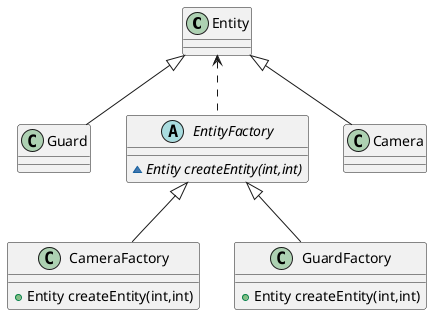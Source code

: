 @startuml
class Entity {

}


class Guard {

}


abstract class EntityFactory {
~ {abstract}Entity createEntity(int,int)
}

class CameraFactory {
+ Entity createEntity(int,int)
}

class Camera {

}


class GuardFactory {
+ Entity createEntity(int,int)
}



EntityFactory <|-- CameraFactory
EntityFactory <|-- GuardFactory
Entity <.. EntityFactory
Entity <|-- Guard
Entity <|-- Camera
@enduml